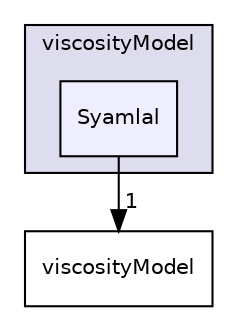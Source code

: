 digraph "Syamlal" {
  bgcolor=transparent;
  compound=true
  node [ fontsize="10", fontname="Helvetica"];
  edge [ labelfontsize="10", labelfontname="Helvetica"];
  subgraph clusterdir_01e7462b89742fa6adc149c5efeaeeaf {
    graph [ bgcolor="#ddddee", pencolor="black", label="viscosityModel" fontname="Helvetica", fontsize="10", URL="dir_01e7462b89742fa6adc149c5efeaeeaf.html"]
  dir_84c5f96f5eb49517a82c80c64cc3b039 [shape=box, label="Syamlal", style="filled", fillcolor="#eeeeff", pencolor="black", URL="dir_84c5f96f5eb49517a82c80c64cc3b039.html"];
  }
  dir_37c0fc02583019b5ef03f0175efaf51c [shape=box label="viscosityModel" URL="dir_37c0fc02583019b5ef03f0175efaf51c.html"];
  dir_84c5f96f5eb49517a82c80c64cc3b039->dir_37c0fc02583019b5ef03f0175efaf51c [headlabel="1", labeldistance=1.5 headhref="dir_000193_000153.html"];
}

